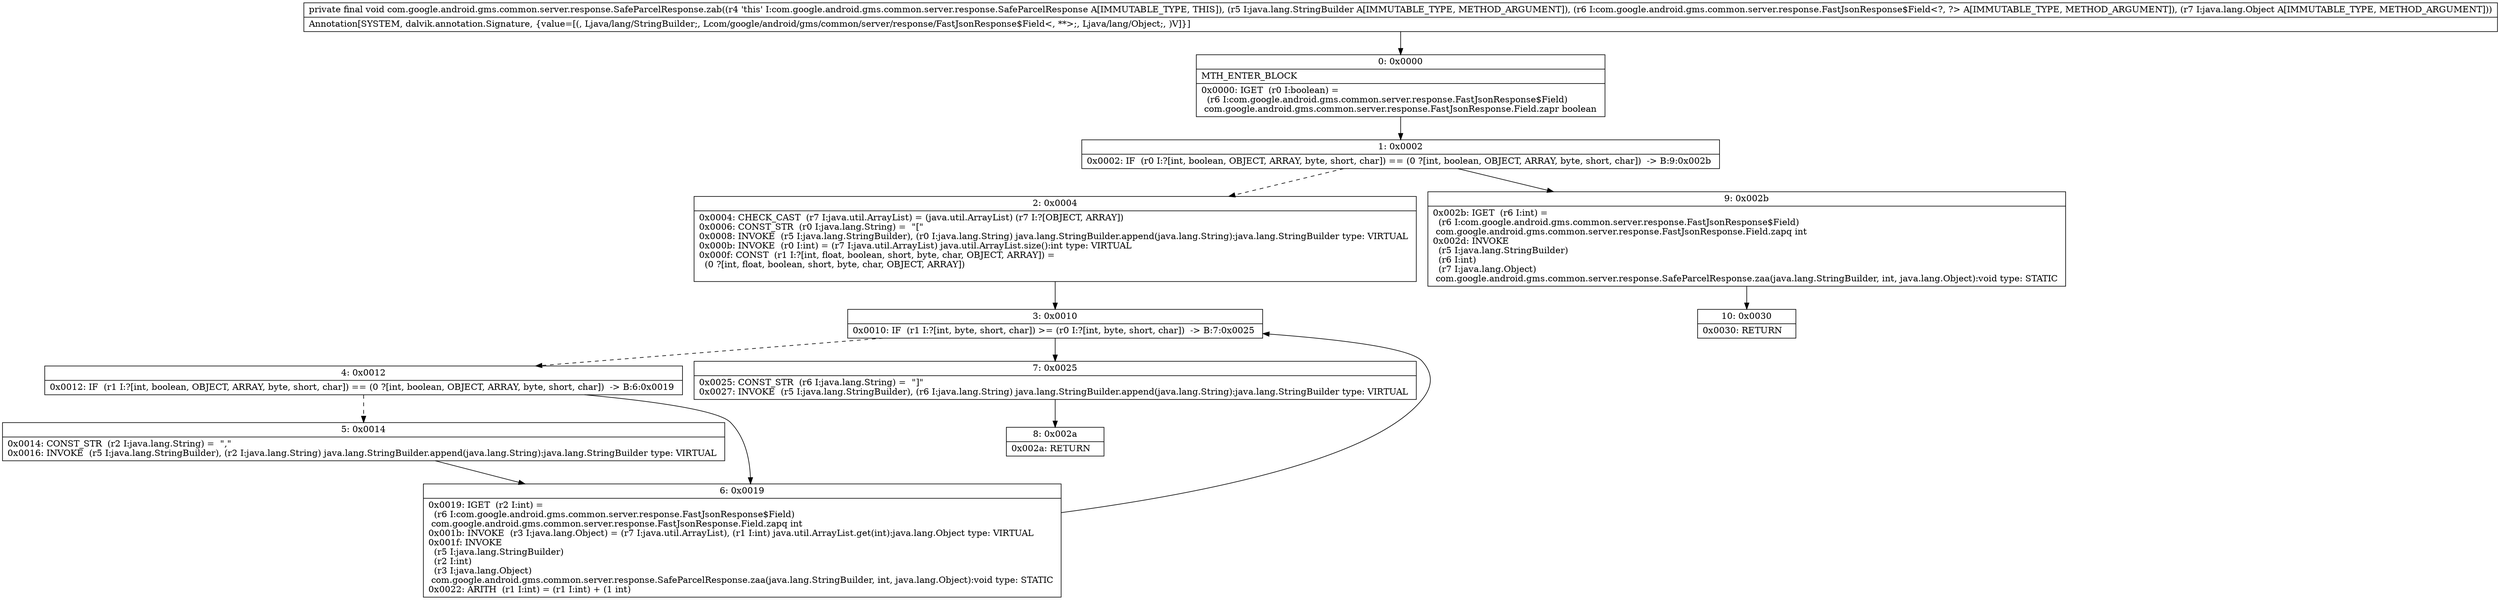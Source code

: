 digraph "CFG forcom.google.android.gms.common.server.response.SafeParcelResponse.zab(Ljava\/lang\/StringBuilder;Lcom\/google\/android\/gms\/common\/server\/response\/FastJsonResponse$Field;Ljava\/lang\/Object;)V" {
Node_0 [shape=record,label="{0\:\ 0x0000|MTH_ENTER_BLOCK\l|0x0000: IGET  (r0 I:boolean) = \l  (r6 I:com.google.android.gms.common.server.response.FastJsonResponse$Field)\l com.google.android.gms.common.server.response.FastJsonResponse.Field.zapr boolean \l}"];
Node_1 [shape=record,label="{1\:\ 0x0002|0x0002: IF  (r0 I:?[int, boolean, OBJECT, ARRAY, byte, short, char]) == (0 ?[int, boolean, OBJECT, ARRAY, byte, short, char])  \-\> B:9:0x002b \l}"];
Node_2 [shape=record,label="{2\:\ 0x0004|0x0004: CHECK_CAST  (r7 I:java.util.ArrayList) = (java.util.ArrayList) (r7 I:?[OBJECT, ARRAY]) \l0x0006: CONST_STR  (r0 I:java.lang.String) =  \"[\" \l0x0008: INVOKE  (r5 I:java.lang.StringBuilder), (r0 I:java.lang.String) java.lang.StringBuilder.append(java.lang.String):java.lang.StringBuilder type: VIRTUAL \l0x000b: INVOKE  (r0 I:int) = (r7 I:java.util.ArrayList) java.util.ArrayList.size():int type: VIRTUAL \l0x000f: CONST  (r1 I:?[int, float, boolean, short, byte, char, OBJECT, ARRAY]) = \l  (0 ?[int, float, boolean, short, byte, char, OBJECT, ARRAY])\l \l}"];
Node_3 [shape=record,label="{3\:\ 0x0010|0x0010: IF  (r1 I:?[int, byte, short, char]) \>= (r0 I:?[int, byte, short, char])  \-\> B:7:0x0025 \l}"];
Node_4 [shape=record,label="{4\:\ 0x0012|0x0012: IF  (r1 I:?[int, boolean, OBJECT, ARRAY, byte, short, char]) == (0 ?[int, boolean, OBJECT, ARRAY, byte, short, char])  \-\> B:6:0x0019 \l}"];
Node_5 [shape=record,label="{5\:\ 0x0014|0x0014: CONST_STR  (r2 I:java.lang.String) =  \",\" \l0x0016: INVOKE  (r5 I:java.lang.StringBuilder), (r2 I:java.lang.String) java.lang.StringBuilder.append(java.lang.String):java.lang.StringBuilder type: VIRTUAL \l}"];
Node_6 [shape=record,label="{6\:\ 0x0019|0x0019: IGET  (r2 I:int) = \l  (r6 I:com.google.android.gms.common.server.response.FastJsonResponse$Field)\l com.google.android.gms.common.server.response.FastJsonResponse.Field.zapq int \l0x001b: INVOKE  (r3 I:java.lang.Object) = (r7 I:java.util.ArrayList), (r1 I:int) java.util.ArrayList.get(int):java.lang.Object type: VIRTUAL \l0x001f: INVOKE  \l  (r5 I:java.lang.StringBuilder)\l  (r2 I:int)\l  (r3 I:java.lang.Object)\l com.google.android.gms.common.server.response.SafeParcelResponse.zaa(java.lang.StringBuilder, int, java.lang.Object):void type: STATIC \l0x0022: ARITH  (r1 I:int) = (r1 I:int) + (1 int) \l}"];
Node_7 [shape=record,label="{7\:\ 0x0025|0x0025: CONST_STR  (r6 I:java.lang.String) =  \"]\" \l0x0027: INVOKE  (r5 I:java.lang.StringBuilder), (r6 I:java.lang.String) java.lang.StringBuilder.append(java.lang.String):java.lang.StringBuilder type: VIRTUAL \l}"];
Node_8 [shape=record,label="{8\:\ 0x002a|0x002a: RETURN   \l}"];
Node_9 [shape=record,label="{9\:\ 0x002b|0x002b: IGET  (r6 I:int) = \l  (r6 I:com.google.android.gms.common.server.response.FastJsonResponse$Field)\l com.google.android.gms.common.server.response.FastJsonResponse.Field.zapq int \l0x002d: INVOKE  \l  (r5 I:java.lang.StringBuilder)\l  (r6 I:int)\l  (r7 I:java.lang.Object)\l com.google.android.gms.common.server.response.SafeParcelResponse.zaa(java.lang.StringBuilder, int, java.lang.Object):void type: STATIC \l}"];
Node_10 [shape=record,label="{10\:\ 0x0030|0x0030: RETURN   \l}"];
MethodNode[shape=record,label="{private final void com.google.android.gms.common.server.response.SafeParcelResponse.zab((r4 'this' I:com.google.android.gms.common.server.response.SafeParcelResponse A[IMMUTABLE_TYPE, THIS]), (r5 I:java.lang.StringBuilder A[IMMUTABLE_TYPE, METHOD_ARGUMENT]), (r6 I:com.google.android.gms.common.server.response.FastJsonResponse$Field\<?, ?\> A[IMMUTABLE_TYPE, METHOD_ARGUMENT]), (r7 I:java.lang.Object A[IMMUTABLE_TYPE, METHOD_ARGUMENT]))  | Annotation[SYSTEM, dalvik.annotation.Signature, \{value=[(, Ljava\/lang\/StringBuilder;, Lcom\/google\/android\/gms\/common\/server\/response\/FastJsonResponse$Field\<, **\>;, Ljava\/lang\/Object;, )V]\}]\l}"];
MethodNode -> Node_0;
Node_0 -> Node_1;
Node_1 -> Node_2[style=dashed];
Node_1 -> Node_9;
Node_2 -> Node_3;
Node_3 -> Node_4[style=dashed];
Node_3 -> Node_7;
Node_4 -> Node_5[style=dashed];
Node_4 -> Node_6;
Node_5 -> Node_6;
Node_6 -> Node_3;
Node_7 -> Node_8;
Node_9 -> Node_10;
}

